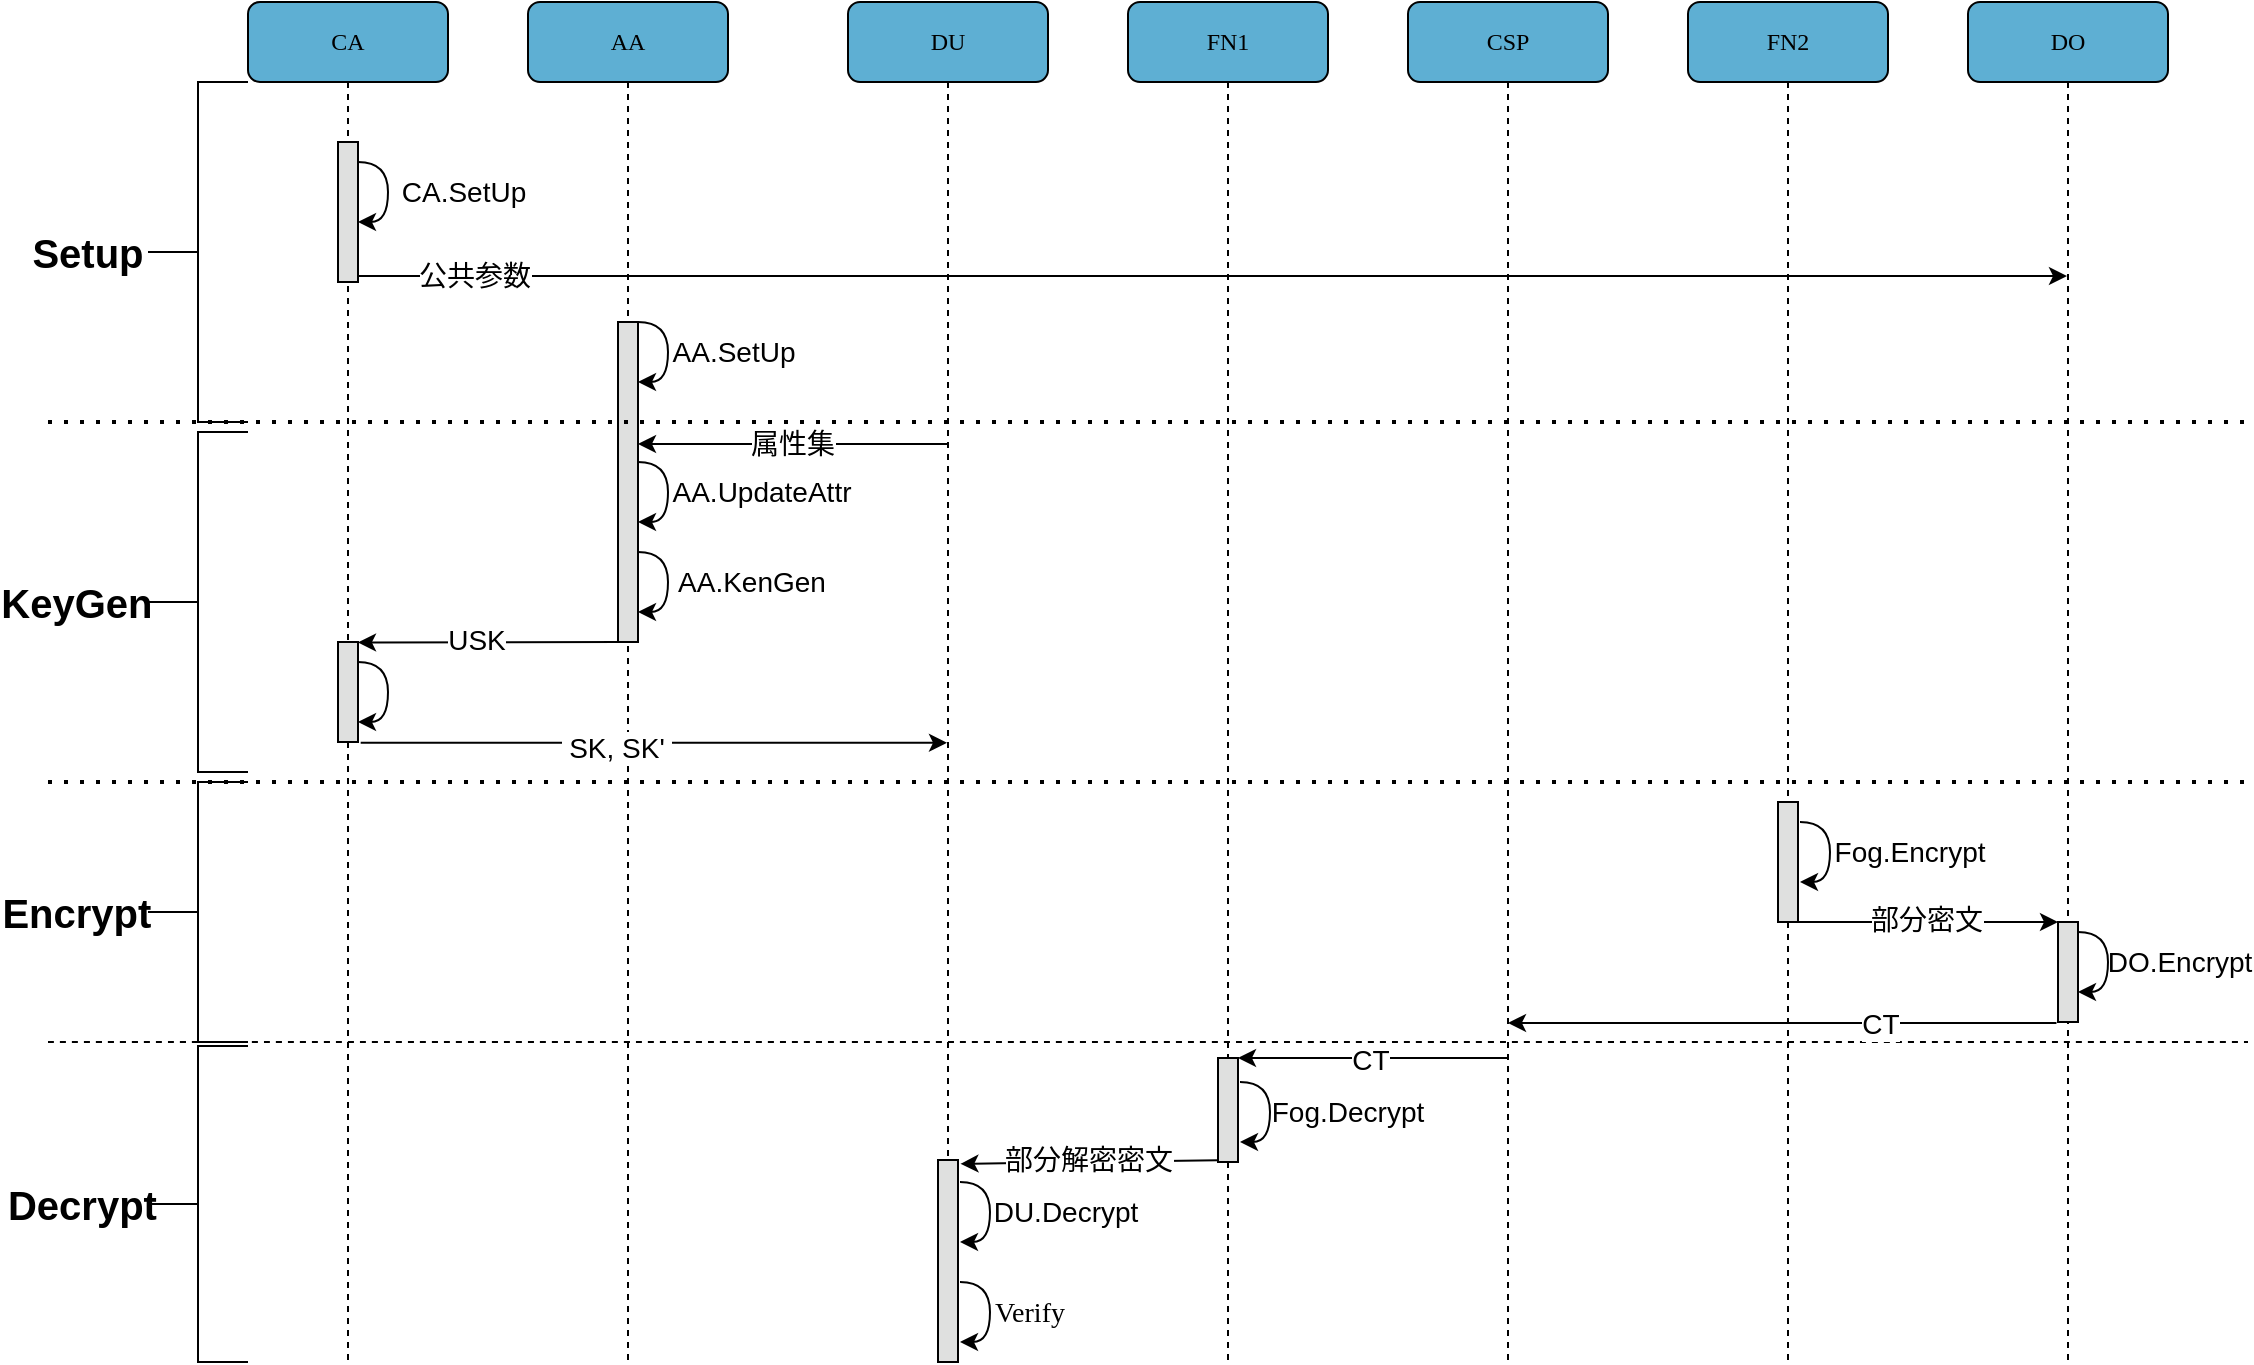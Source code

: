 <mxfile version="21.1.2" type="github">
  <diagram name="Page-1" id="13e1069c-82ec-6db2-03f1-153e76fe0fe0">
    <mxGraphModel dx="2294" dy="627" grid="1" gridSize="10" guides="1" tooltips="1" connect="1" arrows="1" fold="1" page="1" pageScale="1" pageWidth="1100" pageHeight="850" background="none" math="0" shadow="0">
      <root>
        <mxCell id="0" />
        <mxCell id="1" parent="0" />
        <mxCell id="7baba1c4bc27f4b0-2" value="AA" style="shape=umlLifeline;perimeter=lifelinePerimeter;whiteSpace=wrap;html=1;container=1;collapsible=0;recursiveResize=0;outlineConnect=0;rounded=1;shadow=0;comic=0;labelBackgroundColor=none;strokeWidth=1;fontFamily=Verdana;fontSize=12;align=center;movable=1;resizable=1;rotatable=1;deletable=1;editable=1;locked=0;connectable=1;fillColor=#5eafd3;" parent="1" vertex="1">
          <mxGeometry x="240" y="80" width="100" height="680" as="geometry" />
        </mxCell>
        <mxCell id="hELIXIyNJCmHraDmD20v-15" value="" style="html=1;points=[];perimeter=orthogonalPerimeter;rounded=0;shadow=0;comic=0;labelBackgroundColor=none;strokeWidth=1;fontFamily=Verdana;fontSize=12;align=center;" vertex="1" parent="7baba1c4bc27f4b0-2">
          <mxGeometry x="45" y="160" width="10" height="40" as="geometry" />
        </mxCell>
        <mxCell id="hELIXIyNJCmHraDmD20v-23" value="" style="html=1;points=[];perimeter=orthogonalPerimeter;rounded=0;shadow=0;comic=0;labelBackgroundColor=none;strokeWidth=1;fontFamily=Verdana;fontSize=12;align=center;fillColor=#dfe0df;gradientColor=none;" vertex="1" parent="7baba1c4bc27f4b0-2">
          <mxGeometry x="45" y="160" width="10" height="160" as="geometry" />
        </mxCell>
        <mxCell id="hELIXIyNJCmHraDmD20v-35" value="" style="endArrow=classic;html=1;rounded=0;edgeStyle=orthogonalEdgeStyle;curved=1;" edge="1" parent="7baba1c4bc27f4b0-2">
          <mxGeometry width="50" height="50" relative="1" as="geometry">
            <mxPoint x="55" y="160" as="sourcePoint" />
            <mxPoint x="55" y="190" as="targetPoint" />
            <Array as="points">
              <mxPoint x="70" y="160" />
              <mxPoint x="70" y="190" />
            </Array>
          </mxGeometry>
        </mxCell>
        <mxCell id="hELIXIyNJCmHraDmD20v-19" value="" style="endArrow=none;dashed=1;html=1;dashPattern=1 3;strokeWidth=2;rounded=0;" edge="1" parent="7baba1c4bc27f4b0-2">
          <mxGeometry width="50" height="50" relative="1" as="geometry">
            <mxPoint x="-240" y="210" as="sourcePoint" />
            <mxPoint x="860" y="210" as="targetPoint" />
          </mxGeometry>
        </mxCell>
        <mxCell id="hELIXIyNJCmHraDmD20v-36" value="" style="endArrow=classic;html=1;rounded=0;edgeStyle=orthogonalEdgeStyle;curved=1;" edge="1" parent="7baba1c4bc27f4b0-2">
          <mxGeometry width="50" height="50" relative="1" as="geometry">
            <mxPoint x="55" y="230" as="sourcePoint" />
            <mxPoint x="55" y="260" as="targetPoint" />
            <Array as="points">
              <mxPoint x="70" y="230" />
              <mxPoint x="70" y="260" />
            </Array>
          </mxGeometry>
        </mxCell>
        <mxCell id="hELIXIyNJCmHraDmD20v-25" value="AA.UpdateAttr" style="text;strokeColor=none;align=center;fillColor=none;html=1;verticalAlign=middle;whiteSpace=wrap;rounded=0;fontSize=14;" vertex="1" parent="7baba1c4bc27f4b0-2">
          <mxGeometry x="87" y="230" width="60" height="30" as="geometry" />
        </mxCell>
        <mxCell id="hELIXIyNJCmHraDmD20v-18" value="AA.SetUp" style="text;strokeColor=none;align=center;fillColor=none;html=1;verticalAlign=middle;whiteSpace=wrap;rounded=0;fontSize=14;" vertex="1" parent="7baba1c4bc27f4b0-2">
          <mxGeometry x="73" y="160" width="60" height="30" as="geometry" />
        </mxCell>
        <mxCell id="hELIXIyNJCmHraDmD20v-37" value="" style="endArrow=classic;html=1;rounded=0;edgeStyle=orthogonalEdgeStyle;curved=1;" edge="1" parent="7baba1c4bc27f4b0-2">
          <mxGeometry width="50" height="50" relative="1" as="geometry">
            <mxPoint x="55" y="275" as="sourcePoint" />
            <mxPoint x="55" y="305" as="targetPoint" />
            <Array as="points">
              <mxPoint x="70" y="275" />
              <mxPoint x="70" y="305" />
            </Array>
          </mxGeometry>
        </mxCell>
        <mxCell id="hELIXIyNJCmHraDmD20v-28" value="" style="endArrow=classic;html=1;rounded=0;exitX=0.134;exitY=0.906;exitDx=0;exitDy=0;exitPerimeter=0;" edge="1" parent="7baba1c4bc27f4b0-2">
          <mxGeometry width="50" height="50" relative="1" as="geometry">
            <mxPoint x="45" y="320" as="sourcePoint" />
            <mxPoint x="-85" y="320.22" as="targetPoint" />
          </mxGeometry>
        </mxCell>
        <mxCell id="hELIXIyNJCmHraDmD20v-29" value="&lt;font style=&quot;font-size: 14px;&quot;&gt;USK&lt;/font&gt;" style="edgeLabel;html=1;align=center;verticalAlign=middle;resizable=0;points=[];" vertex="1" connectable="0" parent="hELIXIyNJCmHraDmD20v-28">
          <mxGeometry x="0.102" y="-1" relative="1" as="geometry">
            <mxPoint as="offset" />
          </mxGeometry>
        </mxCell>
        <mxCell id="hELIXIyNJCmHraDmD20v-74" value="" style="endArrow=none;dashed=1;html=1;rounded=0;labelBackgroundColor=default;strokeColor=default;fontFamily=Helvetica;fontSize=11;fontColor=default;shape=connector;curved=1;" edge="1" parent="7baba1c4bc27f4b0-2">
          <mxGeometry width="50" height="50" relative="1" as="geometry">
            <mxPoint x="-240" y="520" as="sourcePoint" />
            <mxPoint x="860" y="520" as="targetPoint" />
          </mxGeometry>
        </mxCell>
        <mxCell id="7baba1c4bc27f4b0-3" value="DU" style="shape=umlLifeline;perimeter=lifelinePerimeter;whiteSpace=wrap;html=1;container=1;collapsible=0;recursiveResize=0;outlineConnect=0;rounded=1;shadow=0;comic=0;labelBackgroundColor=none;strokeWidth=1;fontFamily=Verdana;fontSize=12;align=center;fillColor=#5eafd3;" parent="1" vertex="1">
          <mxGeometry x="400" y="80" width="100" height="680" as="geometry" />
        </mxCell>
        <mxCell id="hELIXIyNJCmHraDmD20v-33" value="" style="endArrow=none;dashed=1;html=1;dashPattern=1 3;strokeWidth=2;rounded=0;" edge="1" parent="7baba1c4bc27f4b0-3">
          <mxGeometry width="50" height="50" relative="1" as="geometry">
            <mxPoint x="-400" y="390" as="sourcePoint" />
            <mxPoint x="700" y="390" as="targetPoint" />
          </mxGeometry>
        </mxCell>
        <mxCell id="hELIXIyNJCmHraDmD20v-71" value="" style="endArrow=classic;html=1;rounded=0;edgeStyle=orthogonalEdgeStyle;curved=1;" edge="1" parent="7baba1c4bc27f4b0-3">
          <mxGeometry width="50" height="50" relative="1" as="geometry">
            <mxPoint x="56" y="590" as="sourcePoint" />
            <mxPoint x="56" y="620" as="targetPoint" />
            <Array as="points">
              <mxPoint x="71" y="590" />
              <mxPoint x="71" y="620" />
            </Array>
          </mxGeometry>
        </mxCell>
        <mxCell id="hELIXIyNJCmHraDmD20v-90" value="" style="endArrow=classic;html=1;rounded=0;edgeStyle=orthogonalEdgeStyle;curved=1;" edge="1" parent="7baba1c4bc27f4b0-3">
          <mxGeometry width="50" height="50" relative="1" as="geometry">
            <mxPoint x="56" y="640" as="sourcePoint" />
            <mxPoint x="56" y="670" as="targetPoint" />
            <Array as="points">
              <mxPoint x="71" y="640" />
              <mxPoint x="71" y="670" />
            </Array>
          </mxGeometry>
        </mxCell>
        <mxCell id="hELIXIyNJCmHraDmD20v-91" value="&lt;font face=&quot;Times New Roman Italic&quot; style=&quot;font-size: 14px;&quot;&gt;Verify&lt;/font&gt;" style="text;strokeColor=none;align=center;fillColor=none;html=1;verticalAlign=middle;whiteSpace=wrap;rounded=0;fontSize=14;fontFamily=Helvetica;fontColor=default;" vertex="1" parent="7baba1c4bc27f4b0-3">
          <mxGeometry x="61" y="640" width="60" height="30" as="geometry" />
        </mxCell>
        <mxCell id="7baba1c4bc27f4b0-4" value="FN1" style="shape=umlLifeline;perimeter=lifelinePerimeter;whiteSpace=wrap;html=1;container=1;collapsible=0;recursiveResize=0;outlineConnect=0;rounded=1;shadow=0;comic=0;labelBackgroundColor=none;strokeWidth=1;fontFamily=Verdana;fontSize=12;align=center;fillColor=#5eafd3;" parent="1" vertex="1">
          <mxGeometry x="540" y="80" width="100" height="680" as="geometry" />
        </mxCell>
        <mxCell id="hELIXIyNJCmHraDmD20v-66" value="" style="html=1;points=[];perimeter=orthogonalPerimeter;rounded=0;shadow=0;comic=0;labelBackgroundColor=none;strokeWidth=1;fontFamily=Verdana;fontSize=12;align=center;fillColor=#dfe0df;gradientColor=none;" vertex="1" parent="7baba1c4bc27f4b0-4">
          <mxGeometry x="45" y="528" width="10" height="52" as="geometry" />
        </mxCell>
        <mxCell id="hELIXIyNJCmHraDmD20v-67" value="" style="endArrow=classic;html=1;rounded=0;edgeStyle=orthogonalEdgeStyle;curved=1;" edge="1" parent="7baba1c4bc27f4b0-4">
          <mxGeometry width="50" height="50" relative="1" as="geometry">
            <mxPoint x="56" y="540" as="sourcePoint" />
            <mxPoint x="56" y="570" as="targetPoint" />
            <Array as="points">
              <mxPoint x="71" y="540" />
              <mxPoint x="71" y="570" />
            </Array>
          </mxGeometry>
        </mxCell>
        <mxCell id="7baba1c4bc27f4b0-5" value="CSP" style="shape=umlLifeline;perimeter=lifelinePerimeter;whiteSpace=wrap;html=1;container=1;collapsible=0;recursiveResize=0;outlineConnect=0;rounded=1;shadow=0;comic=0;labelBackgroundColor=none;strokeWidth=1;fontFamily=Verdana;fontSize=12;align=center;fillColor=#5eafd3;" parent="1" vertex="1">
          <mxGeometry x="680" y="80" width="100" height="680" as="geometry" />
        </mxCell>
        <mxCell id="7baba1c4bc27f4b0-6" value="FN2" style="shape=umlLifeline;perimeter=lifelinePerimeter;whiteSpace=wrap;html=1;container=1;collapsible=0;recursiveResize=0;outlineConnect=0;rounded=1;shadow=0;comic=0;labelBackgroundColor=none;strokeWidth=1;fontFamily=Verdana;fontSize=12;align=center;fillColor=#5eafd3;" parent="1" vertex="1">
          <mxGeometry x="820" y="80" width="100" height="680" as="geometry" />
        </mxCell>
        <mxCell id="hELIXIyNJCmHraDmD20v-52" value="" style="html=1;points=[];perimeter=orthogonalPerimeter;rounded=0;shadow=0;comic=0;labelBackgroundColor=none;strokeWidth=1;fontFamily=Verdana;fontSize=12;align=center;fillColor=#dfe0df;gradientColor=none;strokeColor=default;" vertex="1" parent="7baba1c4bc27f4b0-6">
          <mxGeometry x="45" y="400" width="10" height="60" as="geometry" />
        </mxCell>
        <mxCell id="hELIXIyNJCmHraDmD20v-53" value="" style="endArrow=classic;html=1;rounded=0;edgeStyle=orthogonalEdgeStyle;curved=1;" edge="1" parent="7baba1c4bc27f4b0-6">
          <mxGeometry width="50" height="50" relative="1" as="geometry">
            <mxPoint x="56" y="410" as="sourcePoint" />
            <mxPoint x="56" y="440" as="targetPoint" />
            <Array as="points">
              <mxPoint x="71" y="410" />
              <mxPoint x="71" y="440" />
            </Array>
          </mxGeometry>
        </mxCell>
        <mxCell id="7baba1c4bc27f4b0-7" value="DO" style="shape=umlLifeline;perimeter=lifelinePerimeter;whiteSpace=wrap;html=1;container=1;collapsible=0;recursiveResize=0;outlineConnect=0;rounded=1;shadow=0;comic=0;labelBackgroundColor=none;strokeWidth=1;fontFamily=Verdana;fontSize=12;align=center;gradientColor=none;fillColor=#5eafd3;" parent="1" vertex="1">
          <mxGeometry x="960" y="80" width="100" height="680" as="geometry" />
        </mxCell>
        <mxCell id="hELIXIyNJCmHraDmD20v-34" value="" style="html=1;points=[];perimeter=orthogonalPerimeter;rounded=0;shadow=0;comic=0;labelBackgroundColor=none;strokeWidth=1;fontFamily=Verdana;fontSize=12;align=center;fillColor=#dfe0df;gradientColor=none;" vertex="1" parent="7baba1c4bc27f4b0-7">
          <mxGeometry x="45" y="460" width="10" height="50" as="geometry" />
        </mxCell>
        <mxCell id="hELIXIyNJCmHraDmD20v-48" value="" style="endArrow=classic;html=1;rounded=0;edgeStyle=orthogonalEdgeStyle;curved=1;" edge="1" parent="7baba1c4bc27f4b0-7">
          <mxGeometry width="50" height="50" relative="1" as="geometry">
            <mxPoint x="55" y="465" as="sourcePoint" />
            <mxPoint x="55" y="495" as="targetPoint" />
            <Array as="points">
              <mxPoint x="70" y="465" />
              <mxPoint x="70" y="495" />
            </Array>
          </mxGeometry>
        </mxCell>
        <mxCell id="hELIXIyNJCmHraDmD20v-58" value="DO.Encrypt" style="text;strokeColor=none;align=center;fillColor=none;html=1;verticalAlign=middle;whiteSpace=wrap;rounded=0;fontSize=14;fontFamily=Helvetica;fontColor=default;" vertex="1" parent="7baba1c4bc27f4b0-7">
          <mxGeometry x="76" y="465" width="60" height="30" as="geometry" />
        </mxCell>
        <mxCell id="7baba1c4bc27f4b0-8" value="CA" style="shape=umlLifeline;perimeter=lifelinePerimeter;whiteSpace=wrap;html=1;container=1;collapsible=0;recursiveResize=0;outlineConnect=0;rounded=1;shadow=0;comic=0;labelBackgroundColor=none;strokeWidth=1;fontFamily=Verdana;fontSize=12;align=center;fillColor=#5eafd3;" parent="1" vertex="1">
          <mxGeometry x="100" y="80" width="100" height="680" as="geometry" />
        </mxCell>
        <mxCell id="7baba1c4bc27f4b0-9" value="" style="html=1;points=[];perimeter=orthogonalPerimeter;rounded=0;shadow=0;comic=0;labelBackgroundColor=none;strokeWidth=1;fontFamily=Verdana;fontSize=12;align=center;fillColor=#dfe0df;strokeColor=default;fontColor=default;gradientColor=none;" parent="7baba1c4bc27f4b0-8" vertex="1">
          <mxGeometry x="45" y="70" width="10" height="70" as="geometry" />
        </mxCell>
        <mxCell id="hELIXIyNJCmHraDmD20v-12" value="" style="endArrow=classic;html=1;rounded=0;edgeStyle=orthogonalEdgeStyle;curved=1;" edge="1" parent="7baba1c4bc27f4b0-8">
          <mxGeometry width="50" height="50" relative="1" as="geometry">
            <mxPoint x="55" y="80" as="sourcePoint" />
            <mxPoint x="55" y="110" as="targetPoint" />
            <Array as="points">
              <mxPoint x="70" y="80" />
              <mxPoint x="70" y="110" />
            </Array>
          </mxGeometry>
        </mxCell>
        <mxCell id="hELIXIyNJCmHraDmD20v-38" value="" style="endArrow=classic;html=1;rounded=0;edgeStyle=orthogonalEdgeStyle;curved=1;" edge="1" parent="7baba1c4bc27f4b0-8">
          <mxGeometry width="50" height="50" relative="1" as="geometry">
            <mxPoint x="55" y="330" as="sourcePoint" />
            <mxPoint x="55" y="360" as="targetPoint" />
            <Array as="points">
              <mxPoint x="70" y="330" />
              <mxPoint x="70" y="360" />
            </Array>
          </mxGeometry>
        </mxCell>
        <mxCell id="hELIXIyNJCmHraDmD20v-57" value="" style="html=1;points=[];perimeter=orthogonalPerimeter;rounded=0;shadow=0;comic=0;labelBackgroundColor=none;strokeWidth=1;fontFamily=Verdana;fontSize=12;align=center;fillColor=#dfe0df;gradientColor=none;" vertex="1" parent="7baba1c4bc27f4b0-8">
          <mxGeometry x="45" y="320" width="10" height="50" as="geometry" />
        </mxCell>
        <mxCell id="hELIXIyNJCmHraDmD20v-8" value="" style="endArrow=classic;html=1;rounded=0;exitX=0.934;exitY=0.267;exitDx=0;exitDy=0;exitPerimeter=0;" edge="1" parent="1" target="7baba1c4bc27f4b0-7">
          <mxGeometry width="50" height="50" relative="1" as="geometry">
            <mxPoint x="155" y="217" as="sourcePoint" />
            <mxPoint x="869.5" y="217" as="targetPoint" />
          </mxGeometry>
        </mxCell>
        <mxCell id="hELIXIyNJCmHraDmD20v-14" value="公共参数" style="edgeLabel;html=1;align=center;verticalAlign=middle;resizable=0;points=[];fontSize=14;" vertex="1" connectable="0" parent="hELIXIyNJCmHraDmD20v-8">
          <mxGeometry x="-0.865" relative="1" as="geometry">
            <mxPoint as="offset" />
          </mxGeometry>
        </mxCell>
        <mxCell id="hELIXIyNJCmHraDmD20v-22" value="&lt;font style=&quot;font-size: 14px;&quot;&gt;属性集&lt;/font&gt;" style="endArrow=classic;html=1;rounded=0;" edge="1" parent="1" source="7baba1c4bc27f4b0-3">
          <mxGeometry width="50" height="50" relative="1" as="geometry">
            <mxPoint x="445" y="301" as="sourcePoint" />
            <mxPoint x="295" y="301" as="targetPoint" />
          </mxGeometry>
        </mxCell>
        <mxCell id="hELIXIyNJCmHraDmD20v-27" value="AA.KenGen" style="text;strokeColor=none;align=center;fillColor=none;html=1;verticalAlign=middle;whiteSpace=wrap;rounded=0;fontSize=14;" vertex="1" parent="1">
          <mxGeometry x="322" y="355" width="60" height="30" as="geometry" />
        </mxCell>
        <mxCell id="hELIXIyNJCmHraDmD20v-30" value="" style="endArrow=classic;html=1;rounded=0;exitX=1.134;exitY=0.781;exitDx=0;exitDy=0;exitPerimeter=0;" edge="1" parent="1" target="7baba1c4bc27f4b0-3">
          <mxGeometry width="50" height="50" relative="1" as="geometry">
            <mxPoint x="156.34" y="450.4" as="sourcePoint" />
            <mxPoint x="445" y="450" as="targetPoint" />
          </mxGeometry>
        </mxCell>
        <mxCell id="hELIXIyNJCmHraDmD20v-31" value="&lt;font style=&quot;font-size: 14px;&quot;&gt;&amp;nbsp;SK, SK&#39;&amp;nbsp;&lt;/font&gt;" style="edgeLabel;html=1;align=center;verticalAlign=middle;resizable=0;points=[];" vertex="1" connectable="0" parent="hELIXIyNJCmHraDmD20v-30">
          <mxGeometry x="-0.134" y="-2" relative="1" as="geometry">
            <mxPoint as="offset" />
          </mxGeometry>
        </mxCell>
        <mxCell id="hELIXIyNJCmHraDmD20v-13" value="CA.SetUp" style="text;strokeColor=none;align=center;fillColor=none;html=1;verticalAlign=middle;whiteSpace=wrap;rounded=0;fontSize=14;" vertex="1" parent="1">
          <mxGeometry x="178" y="160" width="60" height="30" as="geometry" />
        </mxCell>
        <mxCell id="hELIXIyNJCmHraDmD20v-54" value="Fog.Encrypt" style="text;strokeColor=none;align=center;fillColor=none;html=1;verticalAlign=middle;whiteSpace=wrap;rounded=0;fontSize=14;fontFamily=Helvetica;fontColor=default;" vertex="1" parent="1">
          <mxGeometry x="901" y="490" width="60" height="30" as="geometry" />
        </mxCell>
        <mxCell id="hELIXIyNJCmHraDmD20v-56" value="" style="endArrow=classic;html=1;rounded=0;labelBackgroundColor=default;strokeColor=default;fontFamily=Helvetica;fontSize=11;fontColor=default;shape=connector;curved=1;" edge="1" parent="1">
          <mxGeometry width="50" height="50" relative="1" as="geometry">
            <mxPoint x="875" y="540" as="sourcePoint" />
            <mxPoint x="1005" y="540" as="targetPoint" />
          </mxGeometry>
        </mxCell>
        <mxCell id="hELIXIyNJCmHraDmD20v-65" value="&lt;font style=&quot;font-size: 14px;&quot;&gt;部分密文&lt;/font&gt;" style="edgeLabel;html=1;align=center;verticalAlign=middle;resizable=0;points=[];fontSize=11;fontFamily=Helvetica;fontColor=default;" vertex="1" connectable="0" parent="hELIXIyNJCmHraDmD20v-56">
          <mxGeometry x="-0.012" y="1" relative="1" as="geometry">
            <mxPoint as="offset" />
          </mxGeometry>
        </mxCell>
        <mxCell id="hELIXIyNJCmHraDmD20v-59" value="" style="endArrow=classic;html=1;rounded=0;labelBackgroundColor=default;strokeColor=default;fontFamily=Helvetica;fontSize=11;fontColor=default;shape=connector;curved=1;exitX=-0.077;exitY=1.009;exitDx=0;exitDy=0;exitPerimeter=0;" edge="1" parent="1" source="hELIXIyNJCmHraDmD20v-34" target="7baba1c4bc27f4b0-5">
          <mxGeometry width="50" height="50" relative="1" as="geometry">
            <mxPoint x="770" y="610" as="sourcePoint" />
            <mxPoint x="736" y="590" as="targetPoint" />
          </mxGeometry>
        </mxCell>
        <mxCell id="hELIXIyNJCmHraDmD20v-63" value="&lt;font style=&quot;font-size: 14px;&quot;&gt;CT&lt;/font&gt;" style="edgeLabel;html=1;align=center;verticalAlign=middle;resizable=0;points=[];fontSize=11;fontFamily=Helvetica;fontColor=default;" vertex="1" connectable="0" parent="hELIXIyNJCmHraDmD20v-59">
          <mxGeometry x="-0.359" relative="1" as="geometry">
            <mxPoint as="offset" />
          </mxGeometry>
        </mxCell>
        <mxCell id="hELIXIyNJCmHraDmD20v-62" value="" style="endArrow=classic;html=1;rounded=0;labelBackgroundColor=default;strokeColor=default;fontFamily=Helvetica;fontSize=11;fontColor=default;shape=connector;curved=1;" edge="1" parent="1">
          <mxGeometry width="50" height="50" relative="1" as="geometry">
            <mxPoint x="729.5" y="608" as="sourcePoint" />
            <mxPoint x="595" y="608" as="targetPoint" />
            <Array as="points">
              <mxPoint x="680" y="608" />
            </Array>
          </mxGeometry>
        </mxCell>
        <mxCell id="hELIXIyNJCmHraDmD20v-64" value="&lt;font style=&quot;font-size: 14px;&quot;&gt;CT&lt;/font&gt;" style="edgeLabel;html=1;align=center;verticalAlign=middle;resizable=0;points=[];fontSize=11;fontFamily=Helvetica;fontColor=default;" vertex="1" connectable="0" parent="hELIXIyNJCmHraDmD20v-62">
          <mxGeometry x="0.018" y="1" relative="1" as="geometry">
            <mxPoint as="offset" />
          </mxGeometry>
        </mxCell>
        <mxCell id="hELIXIyNJCmHraDmD20v-68" value="Fog.Decrypt" style="text;strokeColor=none;align=center;fillColor=none;html=1;verticalAlign=middle;whiteSpace=wrap;rounded=0;fontSize=14;fontFamily=Helvetica;fontColor=default;" vertex="1" parent="1">
          <mxGeometry x="620" y="620" width="60" height="30" as="geometry" />
        </mxCell>
        <mxCell id="hELIXIyNJCmHraDmD20v-70" value="" style="html=1;points=[];perimeter=orthogonalPerimeter;rounded=0;shadow=0;comic=0;labelBackgroundColor=none;strokeWidth=1;fontFamily=Verdana;fontSize=12;align=center;fillColor=#dfe0df;gradientColor=none;" vertex="1" parent="1">
          <mxGeometry x="445" y="659" width="10" height="101" as="geometry" />
        </mxCell>
        <mxCell id="hELIXIyNJCmHraDmD20v-69" value="" style="endArrow=classic;html=1;rounded=0;labelBackgroundColor=default;strokeColor=default;fontFamily=Helvetica;fontSize=11;fontColor=default;shape=connector;curved=1;exitX=0.023;exitY=0.983;exitDx=0;exitDy=0;exitPerimeter=0;entryX=1.123;entryY=0.019;entryDx=0;entryDy=0;entryPerimeter=0;" edge="1" parent="1" source="hELIXIyNJCmHraDmD20v-66" target="hELIXIyNJCmHraDmD20v-70">
          <mxGeometry width="50" height="50" relative="1" as="geometry">
            <mxPoint x="460" y="690" as="sourcePoint" />
            <mxPoint x="490" y="680" as="targetPoint" />
          </mxGeometry>
        </mxCell>
        <mxCell id="hELIXIyNJCmHraDmD20v-73" value="部分解密密文" style="edgeLabel;html=1;align=center;verticalAlign=middle;resizable=0;points=[];fontSize=14;fontFamily=Helvetica;fontColor=default;" vertex="1" connectable="0" parent="hELIXIyNJCmHraDmD20v-69">
          <mxGeometry x="0.008" y="-1" relative="1" as="geometry">
            <mxPoint as="offset" />
          </mxGeometry>
        </mxCell>
        <mxCell id="hELIXIyNJCmHraDmD20v-72" value="DU.Decrypt" style="text;strokeColor=none;align=center;fillColor=none;html=1;verticalAlign=middle;whiteSpace=wrap;rounded=0;fontSize=14;fontFamily=Helvetica;fontColor=default;" vertex="1" parent="1">
          <mxGeometry x="479" y="669.5" width="60" height="30" as="geometry" />
        </mxCell>
        <mxCell id="hELIXIyNJCmHraDmD20v-88" value="" style="strokeWidth=1;html=1;shape=mxgraph.flowchart.annotation_2;align=left;labelPosition=right;pointerEvents=1;fontFamily=Helvetica;fontSize=11;fontColor=default;" vertex="1" parent="1">
          <mxGeometry x="50.0" y="602" width="50.0" height="158" as="geometry" />
        </mxCell>
        <mxCell id="hELIXIyNJCmHraDmD20v-89" value="&lt;font style=&quot;font-size: 20px;&quot;&gt;&lt;b style=&quot;font-size: 20px;&quot;&gt;Decrypt&amp;nbsp;&lt;/b&gt;&lt;/font&gt;" style="text;strokeColor=none;align=center;fillColor=none;html=1;verticalAlign=middle;whiteSpace=wrap;rounded=0;fontSize=20;fontFamily=Helvetica;fontColor=default;" vertex="1" parent="1">
          <mxGeometry x="-10" y="667.059" width="60" height="27.882" as="geometry" />
        </mxCell>
        <mxCell id="hELIXIyNJCmHraDmD20v-83" value="" style="strokeWidth=1;html=1;shape=mxgraph.flowchart.annotation_2;align=left;labelPosition=right;pointerEvents=1;fontFamily=Helvetica;fontSize=11;fontColor=default;" vertex="1" parent="1">
          <mxGeometry x="50.0" y="470" width="50.0" height="130" as="geometry" />
        </mxCell>
        <mxCell id="hELIXIyNJCmHraDmD20v-84" value="&lt;font style=&quot;font-size: 20px;&quot;&gt;&lt;b style=&quot;font-size: 20px;&quot;&gt;Encrypt&amp;nbsp;&amp;nbsp;&lt;/b&gt;&lt;/font&gt;" style="text;strokeColor=none;align=center;fillColor=none;html=1;verticalAlign=middle;whiteSpace=wrap;rounded=0;fontSize=20;fontFamily=Helvetica;fontColor=default;" vertex="1" parent="1">
          <mxGeometry x="-10" y="523.529" width="60" height="22.941" as="geometry" />
        </mxCell>
        <mxCell id="hELIXIyNJCmHraDmD20v-80" value="" style="strokeWidth=1;html=1;shape=mxgraph.flowchart.annotation_2;align=left;labelPosition=right;pointerEvents=1;fontFamily=Helvetica;fontSize=11;fontColor=default;" vertex="1" parent="1">
          <mxGeometry x="50.0" y="295" width="50.0" height="170" as="geometry" />
        </mxCell>
        <mxCell id="hELIXIyNJCmHraDmD20v-81" value="&lt;font style=&quot;font-size: 20px;&quot;&gt;&lt;b style=&quot;font-size: 20px;&quot;&gt;KeyGen&amp;nbsp;&amp;nbsp;&lt;/b&gt;&lt;/font&gt;" style="text;strokeColor=none;align=center;fillColor=none;html=1;verticalAlign=middle;whiteSpace=wrap;rounded=0;fontSize=20;fontFamily=Helvetica;fontColor=default;" vertex="1" parent="1">
          <mxGeometry x="-10" y="365" width="60" height="30" as="geometry" />
        </mxCell>
        <mxCell id="hELIXIyNJCmHraDmD20v-76" value="" style="strokeWidth=1;html=1;shape=mxgraph.flowchart.annotation_2;align=left;labelPosition=right;pointerEvents=1;fontFamily=Helvetica;fontSize=11;fontColor=default;" vertex="1" parent="1">
          <mxGeometry x="50" y="120" width="50" height="170" as="geometry" />
        </mxCell>
        <mxCell id="hELIXIyNJCmHraDmD20v-77" value="&lt;font style=&quot;font-size: 20px;&quot;&gt;&lt;b style=&quot;font-size: 20px;&quot;&gt;Setup&lt;/b&gt;&lt;/font&gt;" style="text;strokeColor=none;align=center;fillColor=none;html=1;verticalAlign=middle;whiteSpace=wrap;rounded=0;fontSize=20;fontFamily=Helvetica;fontColor=default;" vertex="1" parent="1">
          <mxGeometry x="-10" y="190" width="60" height="30" as="geometry" />
        </mxCell>
      </root>
    </mxGraphModel>
  </diagram>
</mxfile>
